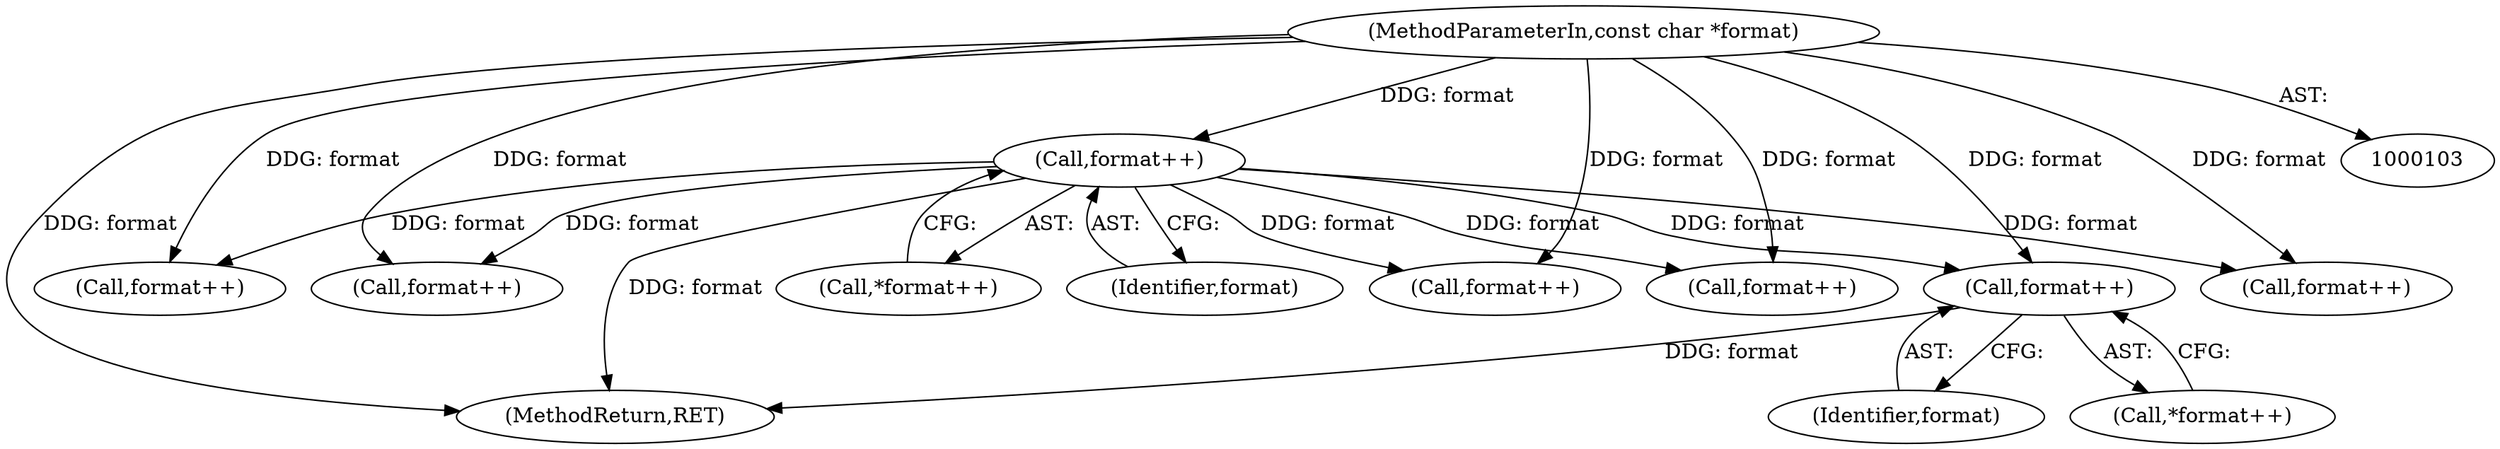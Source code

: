 digraph "0_openssl_578b956fe741bf8e84055547b1e83c28dd902c73@pointer" {
"1000236" [label="(Call,format++)"];
"1000141" [label="(Call,format++)"];
"1000109" [label="(MethodParameterIn,const char *format)"];
"1000109" [label="(MethodParameterIn,const char *format)"];
"1000237" [label="(Identifier,format)"];
"1000226" [label="(Call,format++)"];
"1000246" [label="(Call,format++)"];
"1000141" [label="(Call,format++)"];
"1000206" [label="(Call,format++)"];
"1000140" [label="(Call,*format++)"];
"1000195" [label="(Call,format++)"];
"1000236" [label="(Call,format++)"];
"1000708" [label="(MethodReturn,RET)"];
"1000142" [label="(Identifier,format)"];
"1000235" [label="(Call,*format++)"];
"1000216" [label="(Call,format++)"];
"1000236" -> "1000235"  [label="AST: "];
"1000236" -> "1000237"  [label="CFG: "];
"1000237" -> "1000236"  [label="AST: "];
"1000235" -> "1000236"  [label="CFG: "];
"1000236" -> "1000708"  [label="DDG: format"];
"1000141" -> "1000236"  [label="DDG: format"];
"1000109" -> "1000236"  [label="DDG: format"];
"1000141" -> "1000140"  [label="AST: "];
"1000141" -> "1000142"  [label="CFG: "];
"1000142" -> "1000141"  [label="AST: "];
"1000140" -> "1000141"  [label="CFG: "];
"1000141" -> "1000708"  [label="DDG: format"];
"1000109" -> "1000141"  [label="DDG: format"];
"1000141" -> "1000195"  [label="DDG: format"];
"1000141" -> "1000206"  [label="DDG: format"];
"1000141" -> "1000216"  [label="DDG: format"];
"1000141" -> "1000226"  [label="DDG: format"];
"1000141" -> "1000246"  [label="DDG: format"];
"1000109" -> "1000103"  [label="AST: "];
"1000109" -> "1000708"  [label="DDG: format"];
"1000109" -> "1000195"  [label="DDG: format"];
"1000109" -> "1000206"  [label="DDG: format"];
"1000109" -> "1000216"  [label="DDG: format"];
"1000109" -> "1000226"  [label="DDG: format"];
"1000109" -> "1000246"  [label="DDG: format"];
}

